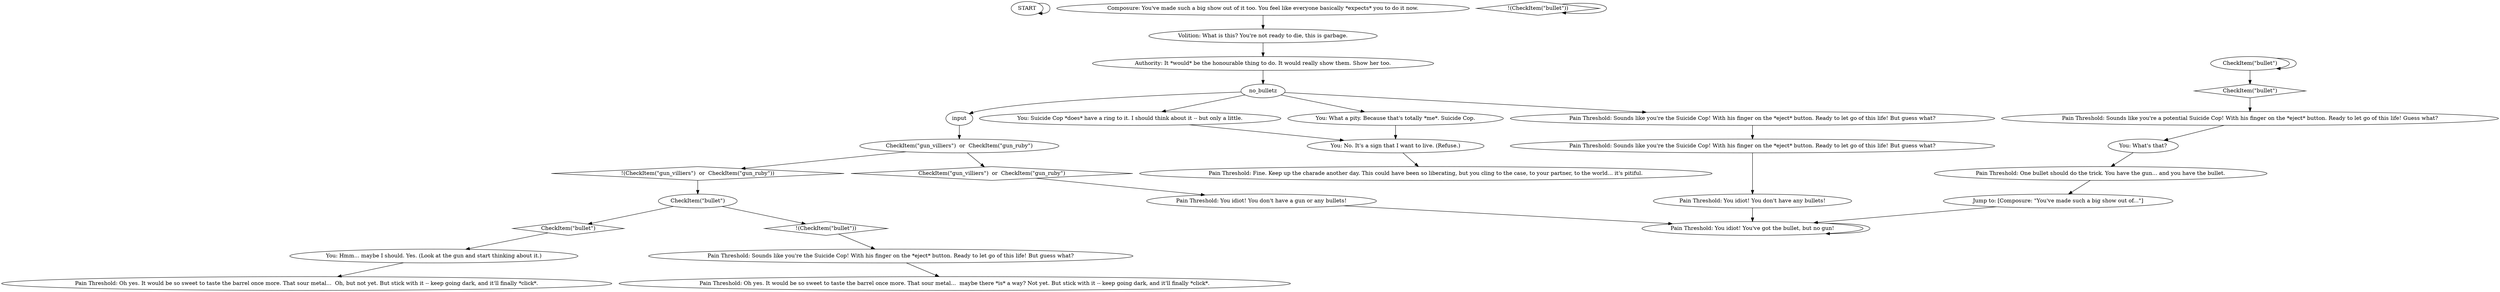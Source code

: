 # THOUGHT / SUICIDE COP
# For when the thought is FIXED. Logic tries to get you to kill yourself if you have a gun and bullets, and tells you you're stupid if you don't.
# ==================================================
digraph G {
	  0 [label="START"];
	  1 [label="input"];
	  2 [label="You: Hmm... maybe I should. Yes. (Look at the gun and start thinking about it.)"];
	  3 [label="Pain Threshold: Sounds like you're the Suicide Cop! With his finger on the *eject* button. Ready to let go of this life! But guess what?"];
	  4 [label="You: No. It's a sign that I want to live. (Refuse.)"];
	  5 [label="Pain Threshold: Oh yes. It would be so sweet to taste the barrel once more. That sour metal...  maybe there *is* a way? Not yet. But stick with it -- keep going dark, and it'll finally *click*."];
	  6 [label="Pain Threshold: You idiot! You don't have a gun or any bullets!"];
	  7 [label="CheckItem(\"bullet\")"];
	  8 [label="CheckItem(\"bullet\")", shape=diamond];
	  9 [label="!(CheckItem(\"bullet\"))", shape=diamond];
	  10 [label="Pain Threshold: Sounds like you're the Suicide Cop! With his finger on the *eject* button. Ready to let go of this life! But guess what?"];
	  11 [label="Pain Threshold: You idiot! You've got the bullet, but no gun!"];
	  12 [label="Composure: You've made such a big show out of it too. You feel like everyone basically *expects* you to do it now."];
	  13 [label="Pain Threshold: Sounds like you're a potential Suicide Cop! With his finger on the *eject* button. Ready to let go of this life! Guess what?"];
	  14 [label="Pain Threshold: Oh yes. It would be so sweet to taste the barrel once more. That sour metal...  Oh, but not yet. But stick with it -- keep going dark, and it'll finally *click*."];
	  15 [label="Pain Threshold: You idiot! You don't have any bullets!"];
	  16 [label="CheckItem(\"gun_villiers\")  or  CheckItem(\"gun_ruby\")"];
	  17 [label="CheckItem(\"gun_villiers\")  or  CheckItem(\"gun_ruby\")", shape=diamond];
	  18 [label="!(CheckItem(\"gun_villiers\")  or  CheckItem(\"gun_ruby\"))", shape=diamond];
	  19 [label="Pain Threshold: Fine. Keep up the charade another day. This could have been so liberating, but you cling to the case, to your partner, to the world... it's pitiful."];
	  20 [label="You: Suicide Cop *does* have a ring to it. I should think about it -- but only a little."];
	  21 [label="Jump to: [Composure: \"You've made such a big show out of...\"]"];
	  22 [label="Pain Threshold: One bullet should do the trick. You have the gun... and you have the bullet."];
	  23 [label="You: What's that?"];
	  24 [label="CheckItem(\"bullet\")"];
	  25 [label="CheckItem(\"bullet\")", shape=diamond];
	  26 [label="!(CheckItem(\"bullet\"))", shape=diamond];
	  27 [label="Volition: What is this? You're not ready to die, this is garbage."];
	  28 [label="Authority: It *would* be the honourable thing to do. It would really show them. Show her too."];
	  29 [label="Pain Threshold: Sounds like you're the Suicide Cop! With his finger on the *eject* button. Ready to let go of this life! But guess what?"];
	  30 [label="You: What a pity. Because that's totally *me*. Suicide Cop."];
	  31 [label="no_bulletz"];
	  0 -> 0
	  1 -> 16
	  2 -> 14
	  3 -> 10
	  4 -> 19
	  6 -> 11
	  7 -> 8
	  7 -> 7
	  8 -> 13
	  9 -> 9
	  10 -> 15
	  11 -> 11
	  12 -> 27
	  13 -> 23
	  15 -> 11
	  16 -> 17
	  16 -> 18
	  17 -> 6
	  18 -> 24
	  20 -> 4
	  21 -> 11
	  22 -> 21
	  23 -> 22
	  24 -> 25
	  24 -> 26
	  25 -> 2
	  26 -> 29
	  27 -> 28
	  28 -> 31
	  29 -> 5
	  30 -> 4
	  31 -> 1
	  31 -> 3
	  31 -> 20
	  31 -> 30
}

